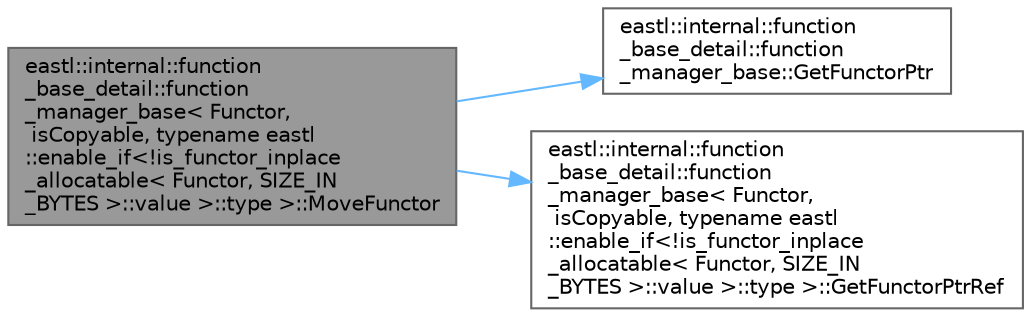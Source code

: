 digraph "eastl::internal::function_base_detail::function_manager_base&lt; Functor, isCopyable, typename eastl::enable_if&lt;!is_functor_inplace_allocatable&lt; Functor, SIZE_IN_BYTES &gt;::value &gt;::type &gt;::MoveFunctor"
{
 // LATEX_PDF_SIZE
  bgcolor="transparent";
  edge [fontname=Helvetica,fontsize=10,labelfontname=Helvetica,labelfontsize=10];
  node [fontname=Helvetica,fontsize=10,shape=box,height=0.2,width=0.4];
  rankdir="LR";
  Node1 [id="Node000001",label="eastl::internal::function\l_base_detail::function\l_manager_base\< Functor,\l isCopyable, typename eastl\l::enable_if\<!is_functor_inplace\l_allocatable\< Functor, SIZE_IN\l_BYTES \>::value \>::type \>::MoveFunctor",height=0.2,width=0.4,color="gray40", fillcolor="grey60", style="filled", fontcolor="black",tooltip=" "];
  Node1 -> Node2 [id="edge3_Node000001_Node000002",color="steelblue1",style="solid",tooltip=" "];
  Node2 [id="Node000002",label="eastl::internal::function\l_base_detail::function\l_manager_base::GetFunctorPtr",height=0.2,width=0.4,color="grey40", fillcolor="white", style="filled",URL="$classeastl_1_1internal_1_1function__base__detail_1_1function__manager__base.html#aca433c83a28d4cfea93a3e15ac135ed9",tooltip=" "];
  Node1 -> Node3 [id="edge4_Node000001_Node000003",color="steelblue1",style="solid",tooltip=" "];
  Node3 [id="Node000003",label="eastl::internal::function\l_base_detail::function\l_manager_base\< Functor,\l isCopyable, typename eastl\l::enable_if\<!is_functor_inplace\l_allocatable\< Functor, SIZE_IN\l_BYTES \>::value \>::type \>::GetFunctorPtrRef",height=0.2,width=0.4,color="grey40", fillcolor="white", style="filled",URL="$classeastl_1_1internal_1_1function__base__detail_1_1function__manager__base_3_01_functor_00_01is4b9474a7b17df48b5454e017165cd399.html#ac65b5ff61625ae0406170c1ddc0cec39",tooltip=" "];
}
